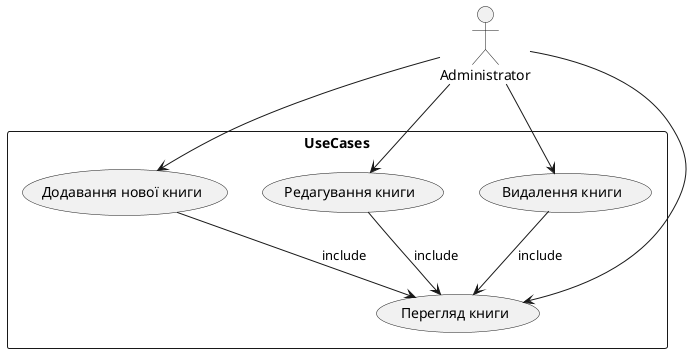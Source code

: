 @startuml
actor Administrator as Admin

rectangle UseCases {
    usecase "Додавання нової книги" as UC_AddBook
    usecase "Редагування книги" as UC_EditBook
    usecase "Видалення книги" as UC_DeleteBook
    usecase "Перегляд книги" as UC_ViewBook
}

Admin --> UC_AddBook
Admin --> UC_EditBook
Admin --> UC_DeleteBook
Admin --> UC_ViewBook

UC_AddBook --> UC_ViewBook : include
UC_EditBook --> UC_ViewBook : include
UC_DeleteBook --> UC_ViewBook : include

@enduml
